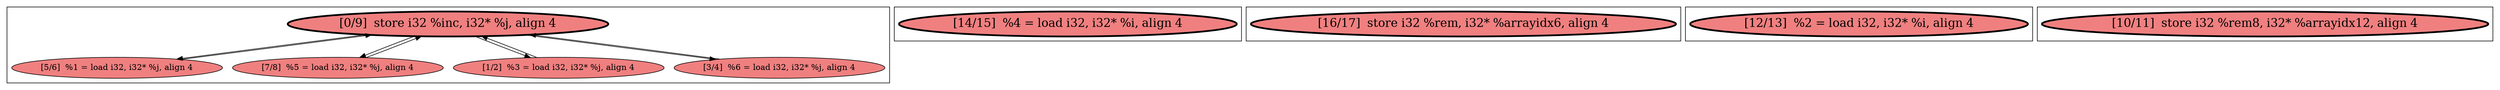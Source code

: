 
digraph G {



node390->node388 [ ]
node390->node387 [ ]
node391->node390 [ ]
node389->node390 [ ]
node390->node389 [ ]
node390->node391 [ ]
node387->node390 [ ]
node388->node390 [ ]


subgraph cluster4 {


node395 [penwidth=3.0,fontsize=20,fillcolor=lightcoral,label="[14/15]  %4 = load i32, i32* %i, align 4",shape=ellipse,style=filled ]



}

subgraph cluster3 {


node394 [penwidth=3.0,fontsize=20,fillcolor=lightcoral,label="[16/17]  store i32 %rem, i32* %arrayidx6, align 4",shape=ellipse,style=filled ]



}

subgraph cluster2 {


node393 [penwidth=3.0,fontsize=20,fillcolor=lightcoral,label="[12/13]  %2 = load i32, i32* %i, align 4",shape=ellipse,style=filled ]



}

subgraph cluster0 {


node391 [fillcolor=lightcoral,label="[1/2]  %3 = load i32, i32* %j, align 4",shape=ellipse,style=filled ]
node387 [fillcolor=lightcoral,label="[7/8]  %5 = load i32, i32* %j, align 4",shape=ellipse,style=filled ]
node390 [penwidth=3.0,fontsize=20,fillcolor=lightcoral,label="[0/9]  store i32 %inc, i32* %j, align 4",shape=ellipse,style=filled ]
node389 [fillcolor=lightcoral,label="[3/4]  %6 = load i32, i32* %j, align 4",shape=ellipse,style=filled ]
node388 [fillcolor=lightcoral,label="[5/6]  %1 = load i32, i32* %j, align 4",shape=ellipse,style=filled ]



}

subgraph cluster1 {


node392 [penwidth=3.0,fontsize=20,fillcolor=lightcoral,label="[10/11]  store i32 %rem8, i32* %arrayidx12, align 4",shape=ellipse,style=filled ]



}

}

